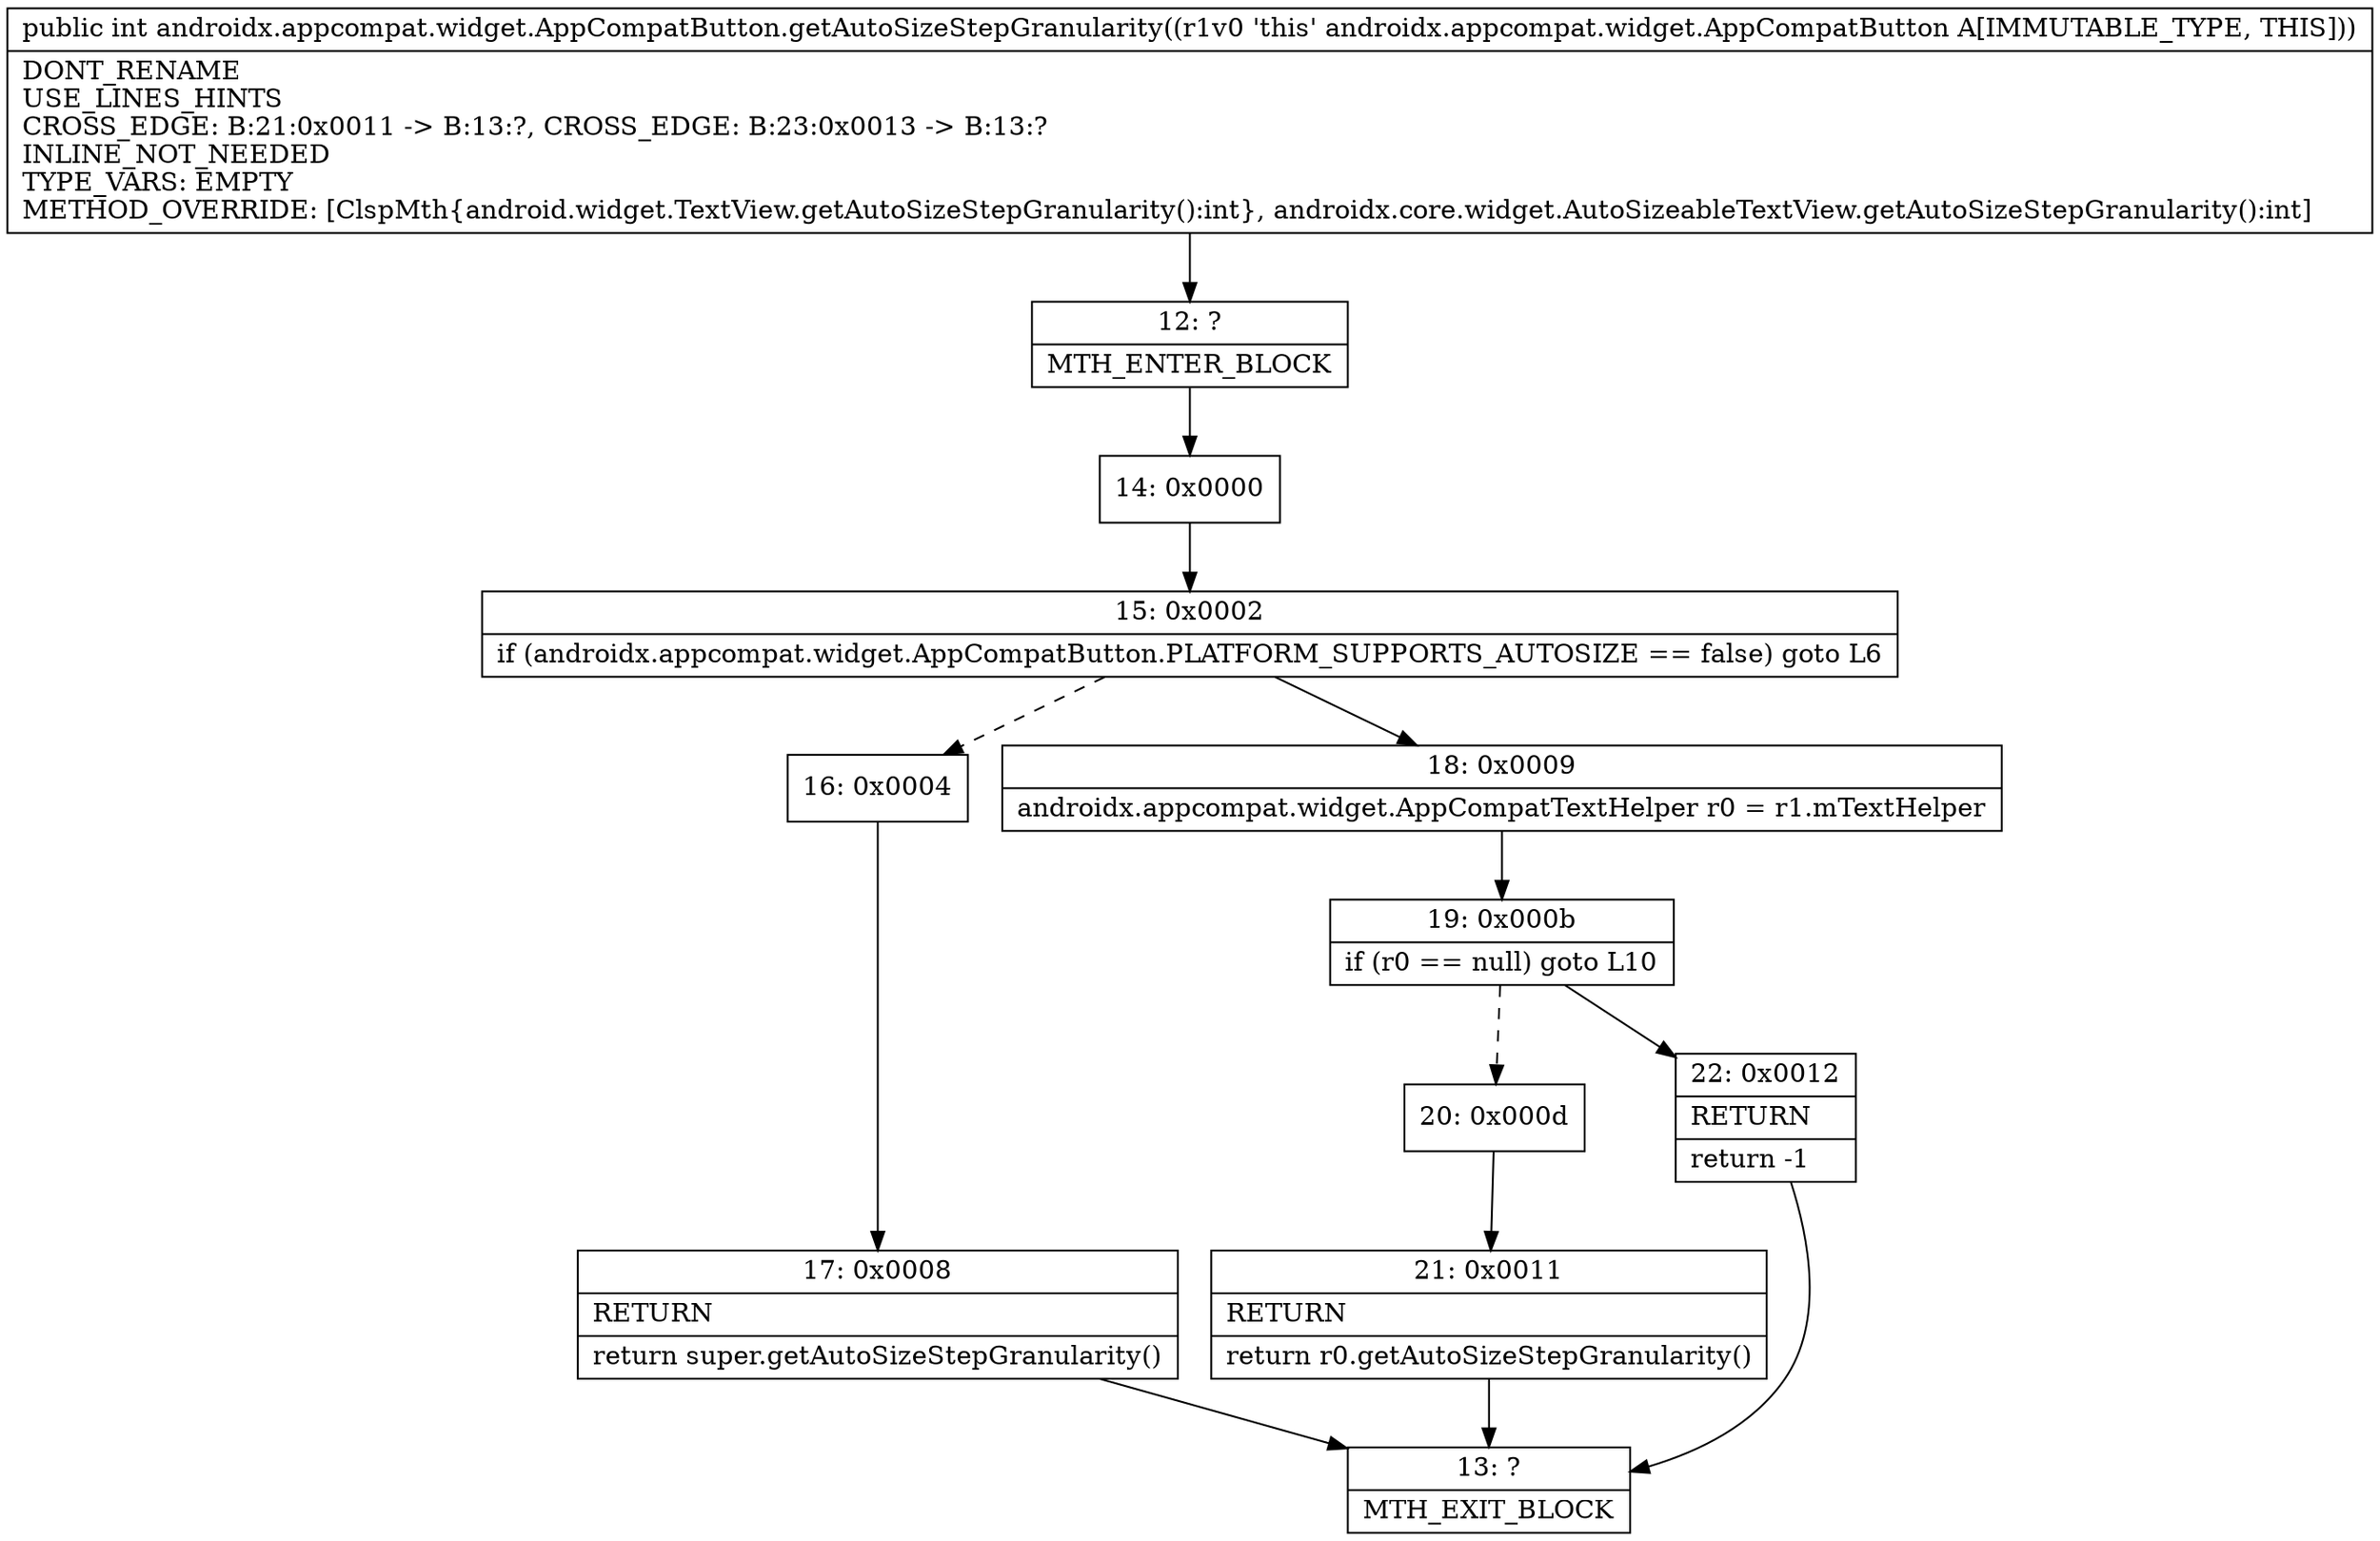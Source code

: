 digraph "CFG forandroidx.appcompat.widget.AppCompatButton.getAutoSizeStepGranularity()I" {
Node_12 [shape=record,label="{12\:\ ?|MTH_ENTER_BLOCK\l}"];
Node_14 [shape=record,label="{14\:\ 0x0000}"];
Node_15 [shape=record,label="{15\:\ 0x0002|if (androidx.appcompat.widget.AppCompatButton.PLATFORM_SUPPORTS_AUTOSIZE == false) goto L6\l}"];
Node_16 [shape=record,label="{16\:\ 0x0004}"];
Node_17 [shape=record,label="{17\:\ 0x0008|RETURN\l|return super.getAutoSizeStepGranularity()\l}"];
Node_13 [shape=record,label="{13\:\ ?|MTH_EXIT_BLOCK\l}"];
Node_18 [shape=record,label="{18\:\ 0x0009|androidx.appcompat.widget.AppCompatTextHelper r0 = r1.mTextHelper\l}"];
Node_19 [shape=record,label="{19\:\ 0x000b|if (r0 == null) goto L10\l}"];
Node_20 [shape=record,label="{20\:\ 0x000d}"];
Node_21 [shape=record,label="{21\:\ 0x0011|RETURN\l|return r0.getAutoSizeStepGranularity()\l}"];
Node_22 [shape=record,label="{22\:\ 0x0012|RETURN\l|return \-1\l}"];
MethodNode[shape=record,label="{public int androidx.appcompat.widget.AppCompatButton.getAutoSizeStepGranularity((r1v0 'this' androidx.appcompat.widget.AppCompatButton A[IMMUTABLE_TYPE, THIS]))  | DONT_RENAME\lUSE_LINES_HINTS\lCROSS_EDGE: B:21:0x0011 \-\> B:13:?, CROSS_EDGE: B:23:0x0013 \-\> B:13:?\lINLINE_NOT_NEEDED\lTYPE_VARS: EMPTY\lMETHOD_OVERRIDE: [ClspMth\{android.widget.TextView.getAutoSizeStepGranularity():int\}, androidx.core.widget.AutoSizeableTextView.getAutoSizeStepGranularity():int]\l}"];
MethodNode -> Node_12;Node_12 -> Node_14;
Node_14 -> Node_15;
Node_15 -> Node_16[style=dashed];
Node_15 -> Node_18;
Node_16 -> Node_17;
Node_17 -> Node_13;
Node_18 -> Node_19;
Node_19 -> Node_20[style=dashed];
Node_19 -> Node_22;
Node_20 -> Node_21;
Node_21 -> Node_13;
Node_22 -> Node_13;
}


